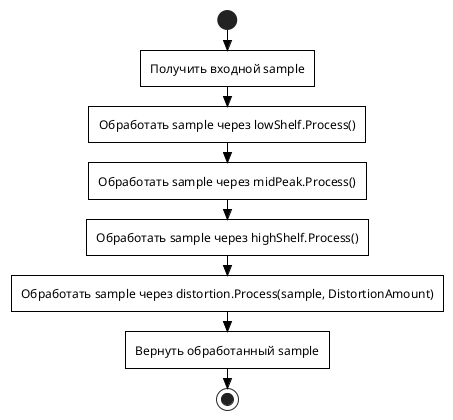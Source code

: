 @startuml ActivityDiagramProcessSample

skinparam monochrome true
skinparam shadowing false
skinparam activityFontSize 12
skinparam activityFontName Arial
skinparam activityBorderThickness 1
skinparam activityBackgroundColor none
skinparam activityBorderColor black
skinparam activityCornerRadius 0
skinparam defaultCornerRadius 0
skinparam ArrowColor black
skinparam ActivityDiamondCornerRadius 0
skinparam style strictuml
skinparam defaultTextAlignment center
skinparam roundCorner 0

start

:Получить входной sample;

:Обработать sample через lowShelf.Process();
:Обработать sample через midPeak.Process();
:Обработать sample через highShelf.Process();
:Обработать sample через distortion.Process(sample, DistortionAmount);

:Вернуть обработанный sample;

stop
@enduml